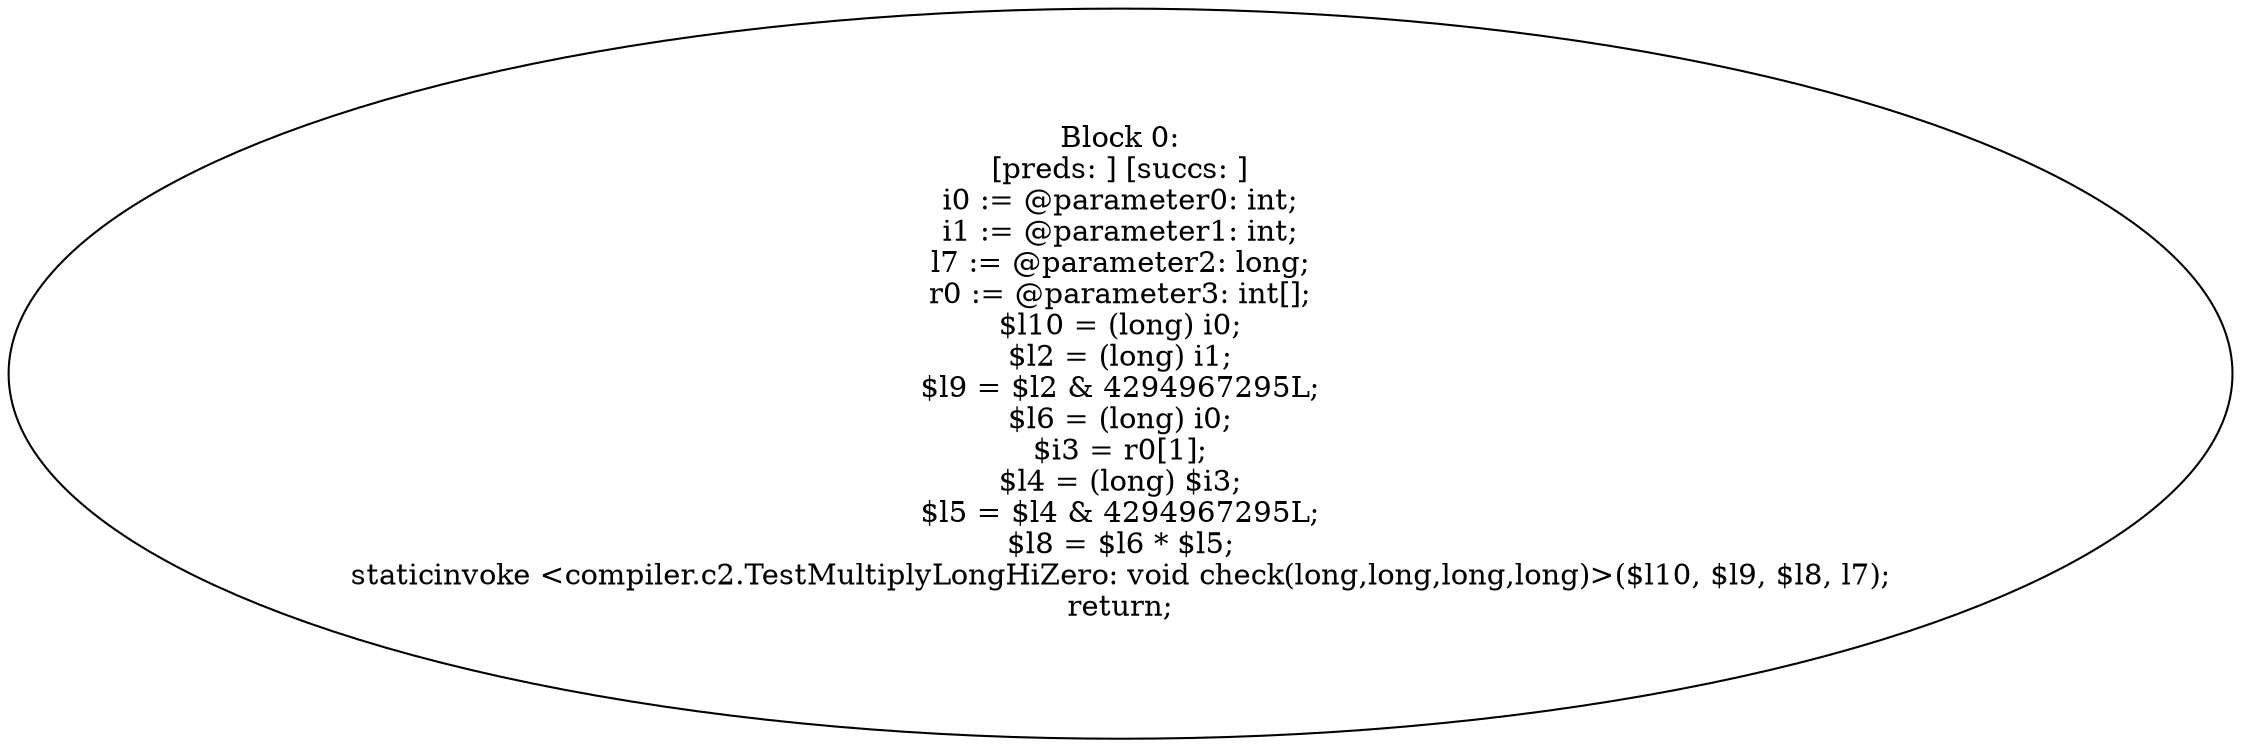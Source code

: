 digraph "unitGraph" {
    "Block 0:
[preds: ] [succs: ]
i0 := @parameter0: int;
i1 := @parameter1: int;
l7 := @parameter2: long;
r0 := @parameter3: int[];
$l10 = (long) i0;
$l2 = (long) i1;
$l9 = $l2 & 4294967295L;
$l6 = (long) i0;
$i3 = r0[1];
$l4 = (long) $i3;
$l5 = $l4 & 4294967295L;
$l8 = $l6 * $l5;
staticinvoke <compiler.c2.TestMultiplyLongHiZero: void check(long,long,long,long)>($l10, $l9, $l8, l7);
return;
"
}
